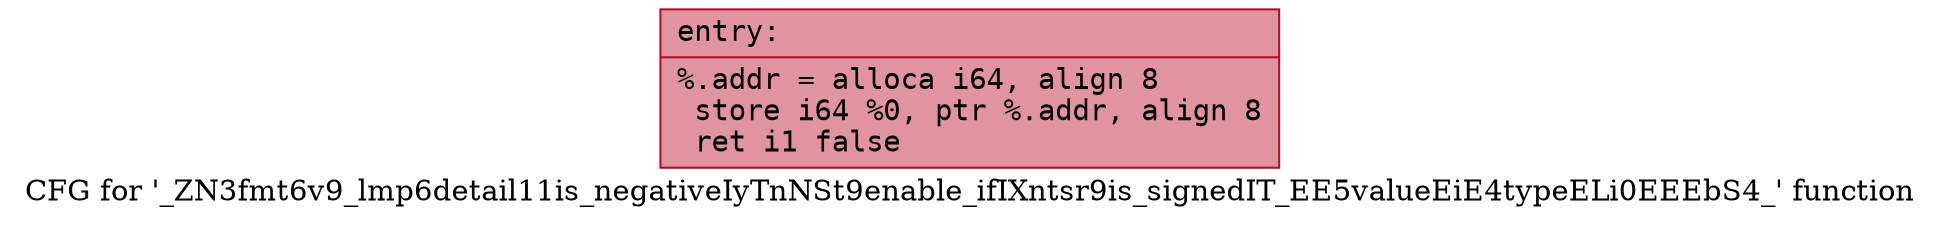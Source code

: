 digraph "CFG for '_ZN3fmt6v9_lmp6detail11is_negativeIyTnNSt9enable_ifIXntsr9is_signedIT_EE5valueEiE4typeELi0EEEbS4_' function" {
	label="CFG for '_ZN3fmt6v9_lmp6detail11is_negativeIyTnNSt9enable_ifIXntsr9is_signedIT_EE5valueEiE4typeELi0EEEbS4_' function";

	Node0x556bfeb28690 [shape=record,color="#b70d28ff", style=filled, fillcolor="#b70d2870" fontname="Courier",label="{entry:\l|  %.addr = alloca i64, align 8\l  store i64 %0, ptr %.addr, align 8\l  ret i1 false\l}"];
}
